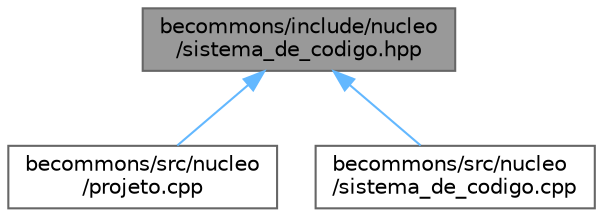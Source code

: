 digraph "becommons/include/nucleo/sistema_de_codigo.hpp"
{
 // LATEX_PDF_SIZE
  bgcolor="transparent";
  edge [fontname=Helvetica,fontsize=10,labelfontname=Helvetica,labelfontsize=10];
  node [fontname=Helvetica,fontsize=10,shape=box,height=0.2,width=0.4];
  Node1 [id="Node000001",label="becommons/include/nucleo\l/sistema_de_codigo.hpp",height=0.2,width=0.4,color="gray40", fillcolor="grey60", style="filled", fontcolor="black",tooltip=" "];
  Node1 -> Node2 [id="edge1_Node000001_Node000002",dir="back",color="steelblue1",style="solid",tooltip=" "];
  Node2 [id="Node000002",label="becommons/src/nucleo\l/projeto.cpp",height=0.2,width=0.4,color="grey40", fillcolor="white", style="filled",URL="$d7/dd2/projeto_8cpp.html",tooltip=" "];
  Node1 -> Node3 [id="edge2_Node000001_Node000003",dir="back",color="steelblue1",style="solid",tooltip=" "];
  Node3 [id="Node000003",label="becommons/src/nucleo\l/sistema_de_codigo.cpp",height=0.2,width=0.4,color="grey40", fillcolor="white", style="filled",URL="$d6/df2/sistema__de__codigo_8cpp.html",tooltip=" "];
}
